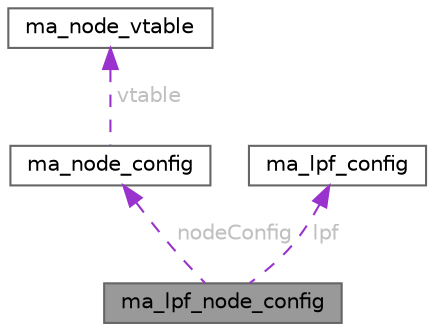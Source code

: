 digraph "ma_lpf_node_config"
{
 // LATEX_PDF_SIZE
  bgcolor="transparent";
  edge [fontname=Helvetica,fontsize=10,labelfontname=Helvetica,labelfontsize=10];
  node [fontname=Helvetica,fontsize=10,shape=box,height=0.2,width=0.4];
  Node1 [id="Node000001",label="ma_lpf_node_config",height=0.2,width=0.4,color="gray40", fillcolor="grey60", style="filled", fontcolor="black",tooltip=" "];
  Node2 -> Node1 [id="edge4_Node000001_Node000002",dir="back",color="darkorchid3",style="dashed",tooltip=" ",label=" nodeConfig",fontcolor="grey" ];
  Node2 [id="Node000002",label="ma_node_config",height=0.2,width=0.4,color="gray40", fillcolor="white", style="filled",URL="$structma__node__config.html",tooltip=" "];
  Node3 -> Node2 [id="edge5_Node000002_Node000003",dir="back",color="darkorchid3",style="dashed",tooltip=" ",label=" vtable",fontcolor="grey" ];
  Node3 [id="Node000003",label="ma_node_vtable",height=0.2,width=0.4,color="gray40", fillcolor="white", style="filled",URL="$structma__node__vtable.html",tooltip=" "];
  Node4 -> Node1 [id="edge6_Node000001_Node000004",dir="back",color="darkorchid3",style="dashed",tooltip=" ",label=" lpf",fontcolor="grey" ];
  Node4 [id="Node000004",label="ma_lpf_config",height=0.2,width=0.4,color="gray40", fillcolor="white", style="filled",URL="$structma__lpf__config.html",tooltip=" "];
}
